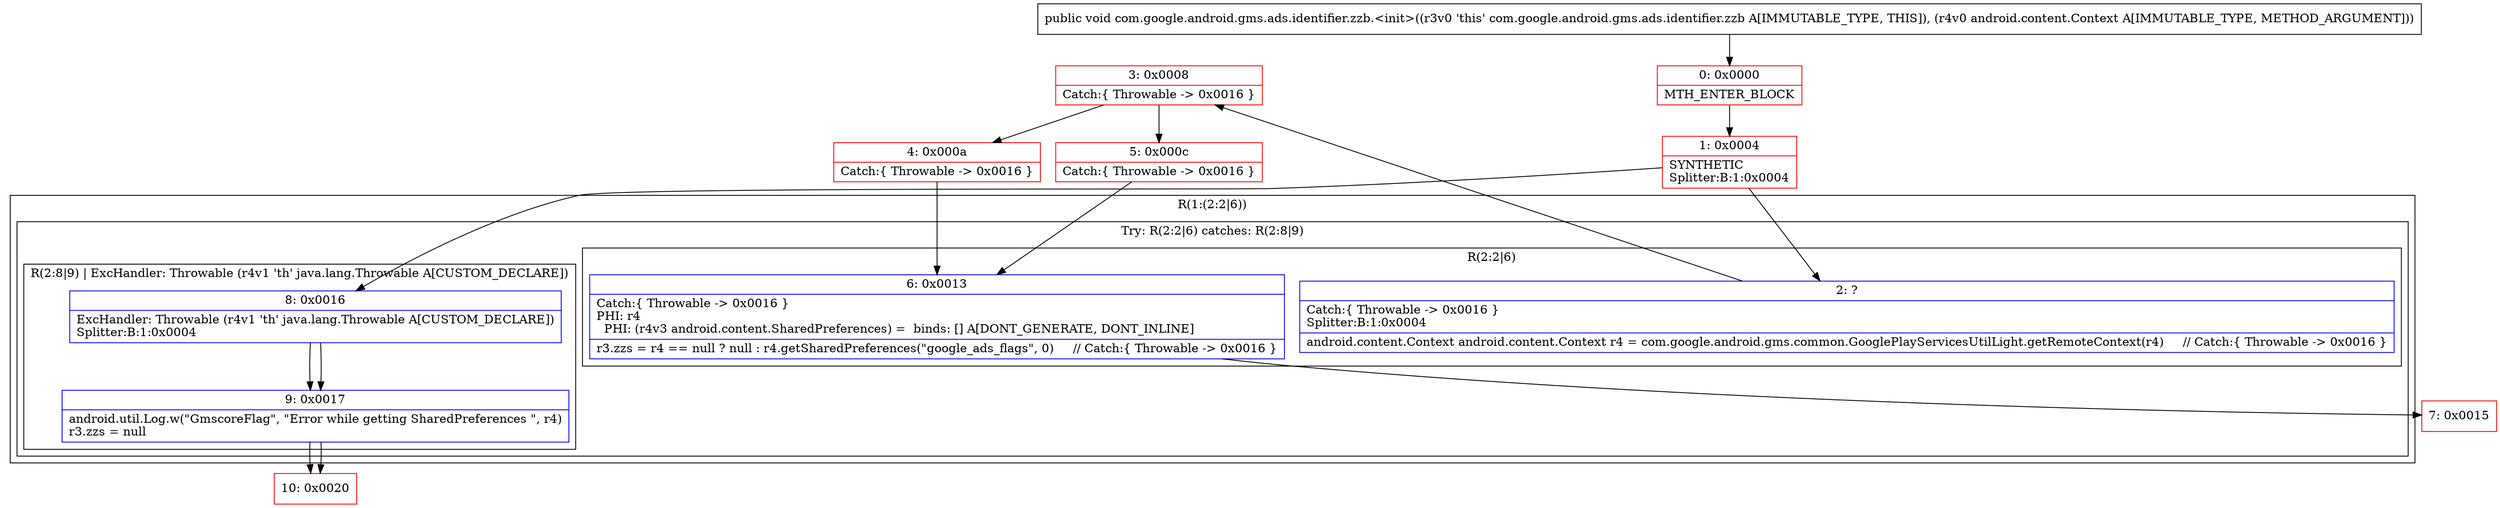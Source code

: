 digraph "CFG forcom.google.android.gms.ads.identifier.zzb.\<init\>(Landroid\/content\/Context;)V" {
subgraph cluster_Region_152248546 {
label = "R(1:(2:2|6))";
node [shape=record,color=blue];
subgraph cluster_TryCatchRegion_1933831158 {
label = "Try: R(2:2|6) catches: R(2:8|9)";
node [shape=record,color=blue];
subgraph cluster_Region_656288219 {
label = "R(2:2|6)";
node [shape=record,color=blue];
Node_2 [shape=record,label="{2\:\ ?|Catch:\{ Throwable \-\> 0x0016 \}\lSplitter:B:1:0x0004\l|android.content.Context android.content.Context r4 = com.google.android.gms.common.GooglePlayServicesUtilLight.getRemoteContext(r4)     \/\/ Catch:\{ Throwable \-\> 0x0016 \}\l}"];
Node_6 [shape=record,label="{6\:\ 0x0013|Catch:\{ Throwable \-\> 0x0016 \}\lPHI: r4 \l  PHI: (r4v3 android.content.SharedPreferences) =  binds: [] A[DONT_GENERATE, DONT_INLINE]\l|r3.zzs = r4 == null ? null : r4.getSharedPreferences(\"google_ads_flags\", 0)     \/\/ Catch:\{ Throwable \-\> 0x0016 \}\l}"];
}
subgraph cluster_Region_1129956484 {
label = "R(2:8|9) | ExcHandler: Throwable (r4v1 'th' java.lang.Throwable A[CUSTOM_DECLARE])\l";
node [shape=record,color=blue];
Node_8 [shape=record,label="{8\:\ 0x0016|ExcHandler: Throwable (r4v1 'th' java.lang.Throwable A[CUSTOM_DECLARE])\lSplitter:B:1:0x0004\l}"];
Node_9 [shape=record,label="{9\:\ 0x0017|android.util.Log.w(\"GmscoreFlag\", \"Error while getting SharedPreferences \", r4)\lr3.zzs = null\l}"];
}
}
}
subgraph cluster_Region_1129956484 {
label = "R(2:8|9) | ExcHandler: Throwable (r4v1 'th' java.lang.Throwable A[CUSTOM_DECLARE])\l";
node [shape=record,color=blue];
Node_8 [shape=record,label="{8\:\ 0x0016|ExcHandler: Throwable (r4v1 'th' java.lang.Throwable A[CUSTOM_DECLARE])\lSplitter:B:1:0x0004\l}"];
Node_9 [shape=record,label="{9\:\ 0x0017|android.util.Log.w(\"GmscoreFlag\", \"Error while getting SharedPreferences \", r4)\lr3.zzs = null\l}"];
}
Node_0 [shape=record,color=red,label="{0\:\ 0x0000|MTH_ENTER_BLOCK\l}"];
Node_1 [shape=record,color=red,label="{1\:\ 0x0004|SYNTHETIC\lSplitter:B:1:0x0004\l}"];
Node_3 [shape=record,color=red,label="{3\:\ 0x0008|Catch:\{ Throwable \-\> 0x0016 \}\l}"];
Node_4 [shape=record,color=red,label="{4\:\ 0x000a|Catch:\{ Throwable \-\> 0x0016 \}\l}"];
Node_5 [shape=record,color=red,label="{5\:\ 0x000c|Catch:\{ Throwable \-\> 0x0016 \}\l}"];
Node_7 [shape=record,color=red,label="{7\:\ 0x0015}"];
Node_10 [shape=record,color=red,label="{10\:\ 0x0020}"];
MethodNode[shape=record,label="{public void com.google.android.gms.ads.identifier.zzb.\<init\>((r3v0 'this' com.google.android.gms.ads.identifier.zzb A[IMMUTABLE_TYPE, THIS]), (r4v0 android.content.Context A[IMMUTABLE_TYPE, METHOD_ARGUMENT])) }"];
MethodNode -> Node_0;
Node_2 -> Node_3;
Node_6 -> Node_7;
Node_8 -> Node_9;
Node_9 -> Node_10;
Node_8 -> Node_9;
Node_9 -> Node_10;
Node_0 -> Node_1;
Node_1 -> Node_2;
Node_1 -> Node_8;
Node_3 -> Node_4;
Node_3 -> Node_5;
Node_4 -> Node_6;
Node_5 -> Node_6;
}

